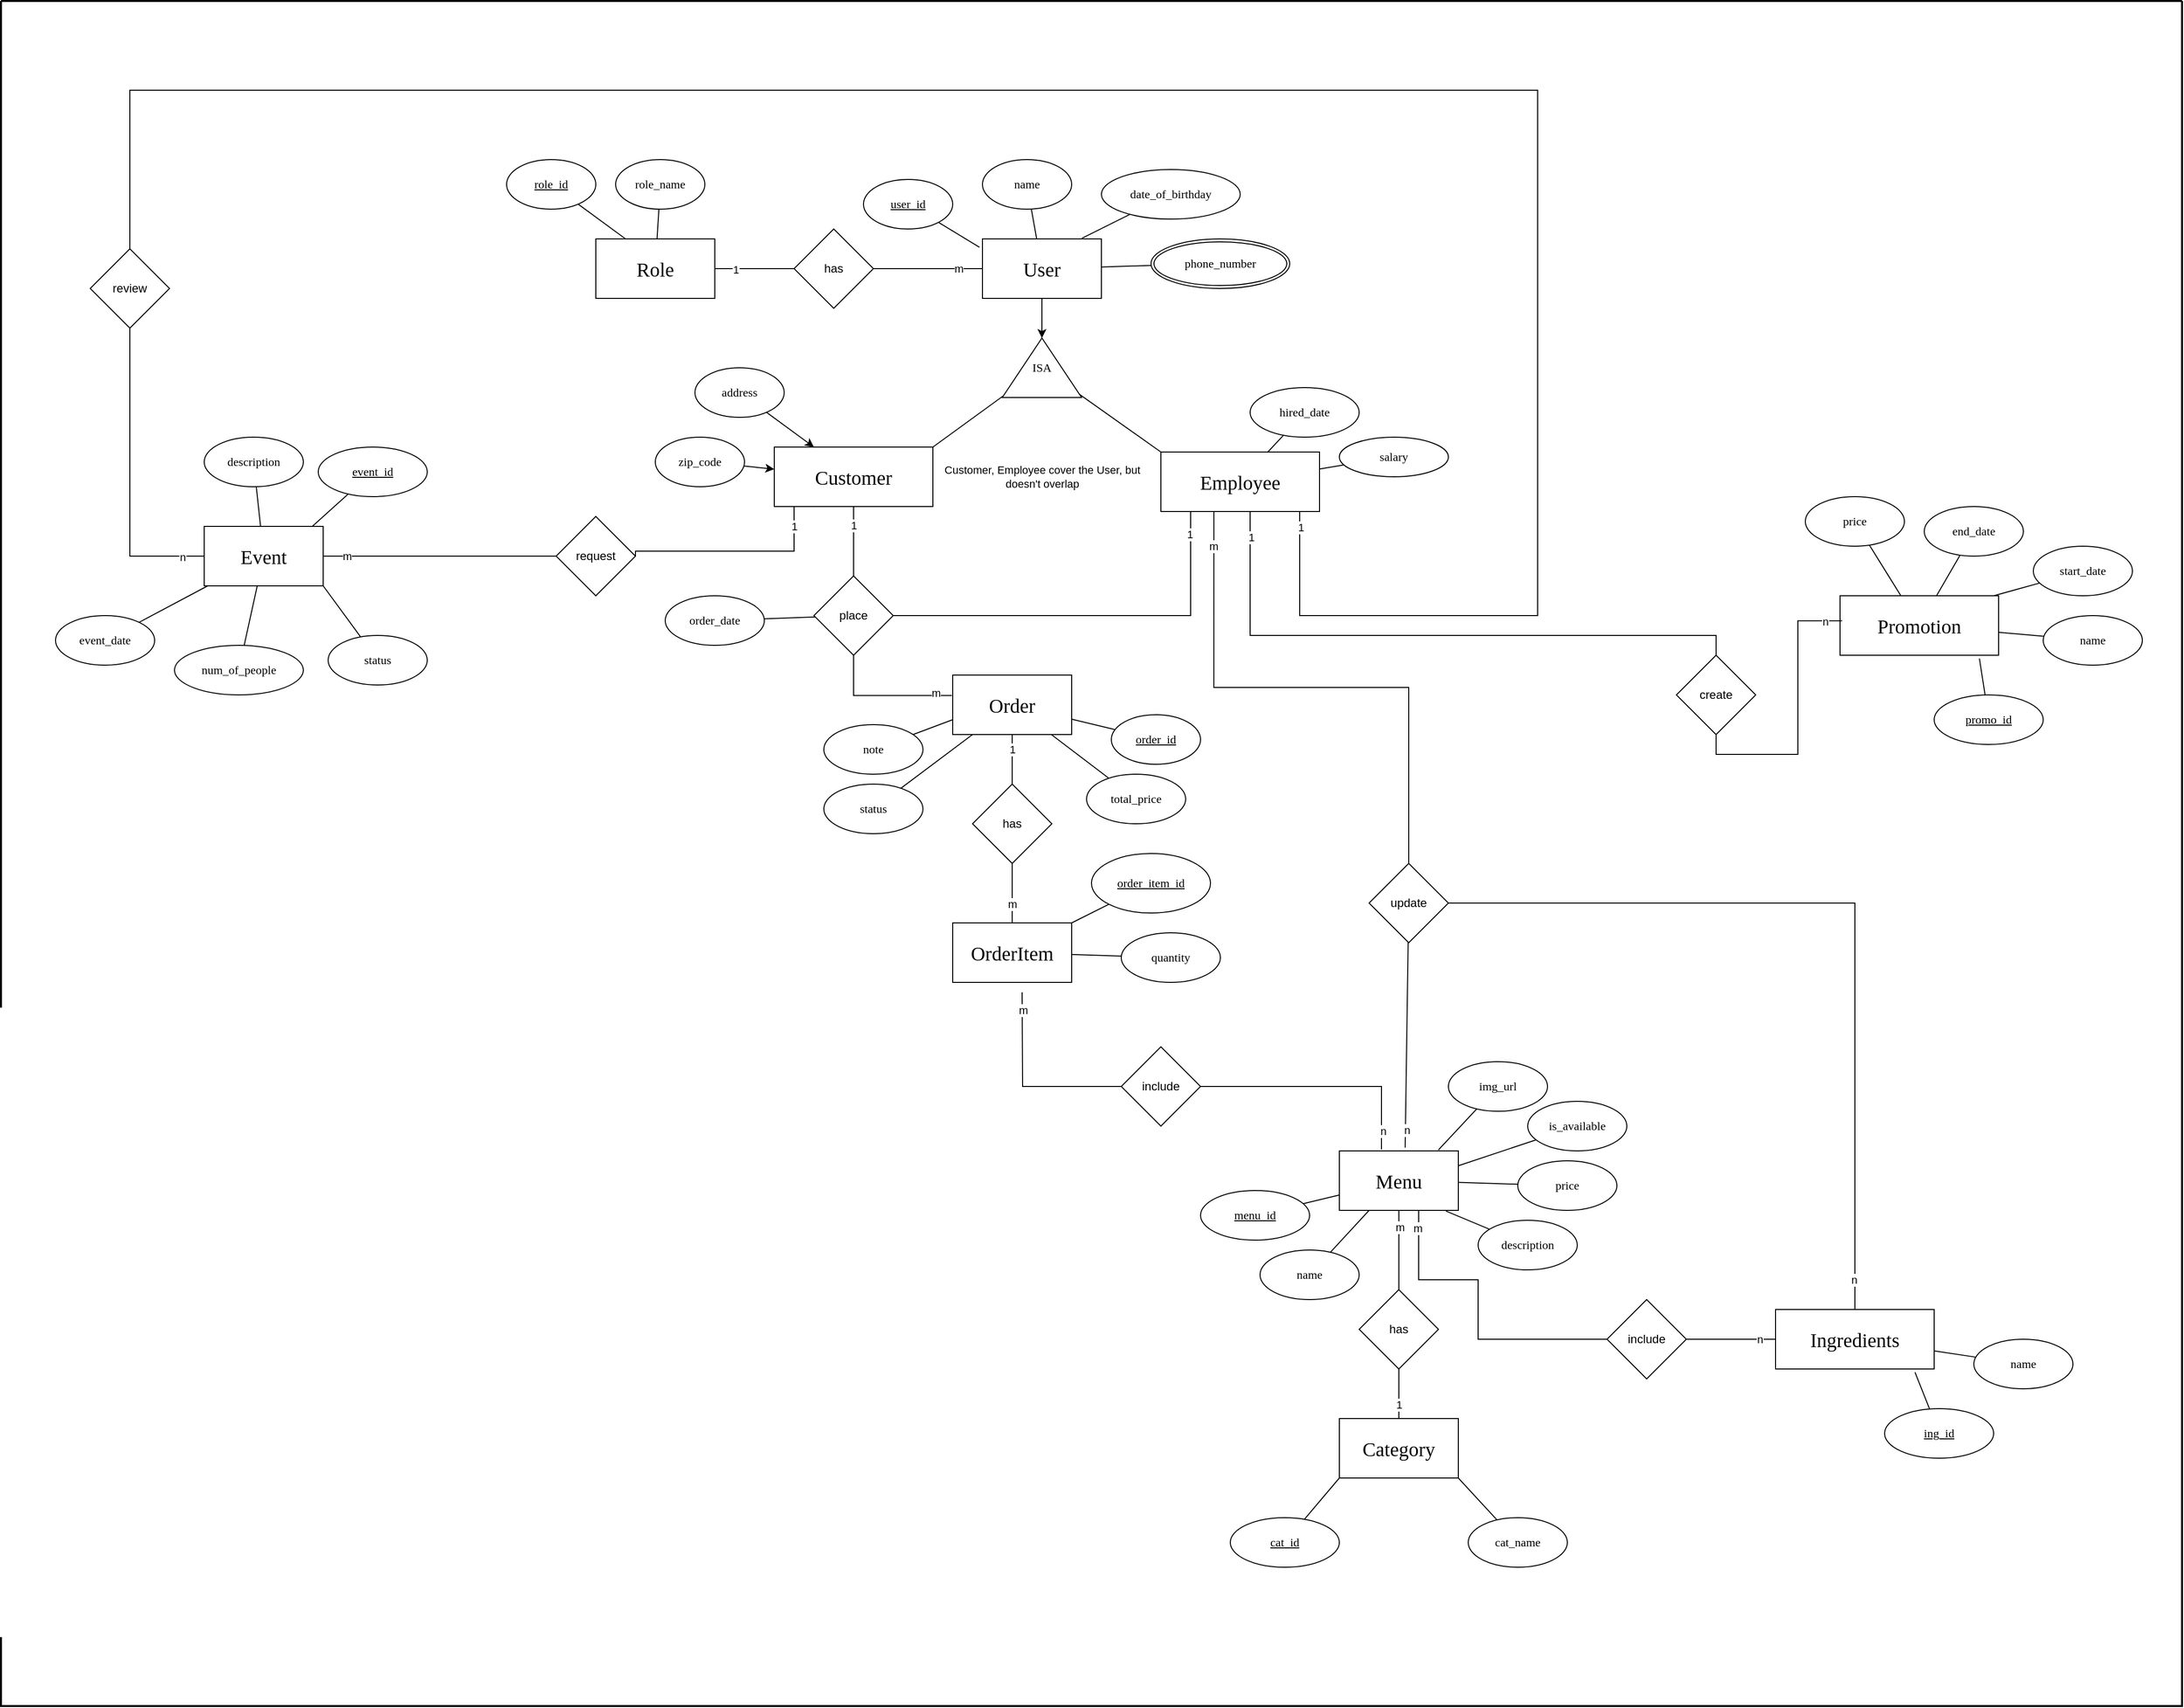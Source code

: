 <mxfile version="26.2.2">
  <diagram name="Page-1" id="rgtj5dAHtcQf6XbIdJWg">
    <mxGraphModel dx="2324" dy="1836" grid="1" gridSize="10" guides="1" tooltips="1" connect="1" arrows="1" fold="1" page="1" pageScale="1" pageWidth="850" pageHeight="1100" math="0" shadow="0">
      <root>
        <mxCell id="0" />
        <mxCell id="1" parent="0" />
        <mxCell id="rsgTIMn-WzFMBPmV8Hxk-23" value="" style="edgeStyle=orthogonalEdgeStyle;rounded=0;orthogonalLoop=1;jettySize=auto;html=1;" parent="1" source="rsgTIMn-WzFMBPmV8Hxk-1" target="rsgTIMn-WzFMBPmV8Hxk-22" edge="1">
          <mxGeometry relative="1" as="geometry" />
        </mxCell>
        <mxCell id="rsgTIMn-WzFMBPmV8Hxk-1" value="User" style="rounded=0;whiteSpace=wrap;html=1;fontSize=20;fontFamily=Lucida Console;" parent="1" vertex="1">
          <mxGeometry x="410" y="90" width="120" height="60" as="geometry" />
        </mxCell>
        <mxCell id="rsgTIMn-WzFMBPmV8Hxk-2" value="Order" style="rounded=0;whiteSpace=wrap;html=1;fontSize=20;fontFamily=Lucida Console;" parent="1" vertex="1">
          <mxGeometry x="380" y="530" width="120" height="60" as="geometry" />
        </mxCell>
        <mxCell id="rsgTIMn-WzFMBPmV8Hxk-138" style="edgeStyle=orthogonalEdgeStyle;shape=connector;rounded=0;orthogonalLoop=1;jettySize=auto;html=1;strokeColor=default;align=center;verticalAlign=middle;fontFamily=Helvetica;fontSize=11;fontColor=default;labelBackgroundColor=default;startFill=0;endArrow=none;entryX=0;entryY=0.5;entryDx=0;entryDy=0;" parent="1" source="rsgTIMn-WzFMBPmV8Hxk-3" target="rsgTIMn-WzFMBPmV8Hxk-118" edge="1">
          <mxGeometry relative="1" as="geometry">
            <mxPoint x="-60" y="410" as="targetPoint" />
          </mxGeometry>
        </mxCell>
        <mxCell id="rsgTIMn-WzFMBPmV8Hxk-178" value="m" style="edgeLabel;html=1;align=center;verticalAlign=middle;resizable=0;points=[];fontFamily=Helvetica;fontSize=11;fontColor=default;labelBackgroundColor=default;" parent="rsgTIMn-WzFMBPmV8Hxk-138" vertex="1" connectable="0">
          <mxGeometry x="-0.794" relative="1" as="geometry">
            <mxPoint as="offset" />
          </mxGeometry>
        </mxCell>
        <mxCell id="rsgTIMn-WzFMBPmV8Hxk-3" value="Event" style="rounded=0;whiteSpace=wrap;html=1;fontSize=20;fontFamily=Lucida Console;" parent="1" vertex="1">
          <mxGeometry x="-375" y="380" width="120" height="60" as="geometry" />
        </mxCell>
        <mxCell id="rsgTIMn-WzFMBPmV8Hxk-89" value="" style="edgeStyle=orthogonalEdgeStyle;shape=connector;rounded=0;orthogonalLoop=1;jettySize=auto;html=1;strokeColor=default;align=center;verticalAlign=middle;fontFamily=Helvetica;fontSize=11;fontColor=default;labelBackgroundColor=default;startFill=0;endArrow=none;" parent="1" source="rsgTIMn-WzFMBPmV8Hxk-4" target="rsgTIMn-WzFMBPmV8Hxk-88" edge="1">
          <mxGeometry relative="1" as="geometry" />
        </mxCell>
        <mxCell id="rsgTIMn-WzFMBPmV8Hxk-169" value="m" style="edgeLabel;html=1;align=center;verticalAlign=middle;resizable=0;points=[];fontFamily=Helvetica;fontSize=11;fontColor=default;labelBackgroundColor=default;" parent="rsgTIMn-WzFMBPmV8Hxk-89" vertex="1" connectable="0">
          <mxGeometry x="-0.579" y="1" relative="1" as="geometry">
            <mxPoint as="offset" />
          </mxGeometry>
        </mxCell>
        <mxCell id="rsgTIMn-WzFMBPmV8Hxk-98" style="edgeStyle=orthogonalEdgeStyle;shape=connector;rounded=0;orthogonalLoop=1;jettySize=auto;html=1;entryX=0;entryY=0.5;entryDx=0;entryDy=0;strokeColor=default;align=center;verticalAlign=middle;fontFamily=Helvetica;fontSize=11;fontColor=default;labelBackgroundColor=default;startFill=0;endArrow=none;" parent="1" source="rsgTIMn-WzFMBPmV8Hxk-4" target="rsgTIMn-WzFMBPmV8Hxk-97" edge="1">
          <mxGeometry relative="1" as="geometry">
            <Array as="points">
              <mxPoint x="850" y="1140" />
              <mxPoint x="910" y="1140" />
              <mxPoint x="910" y="1200" />
            </Array>
          </mxGeometry>
        </mxCell>
        <mxCell id="rsgTIMn-WzFMBPmV8Hxk-170" value="m" style="edgeLabel;html=1;align=center;verticalAlign=middle;resizable=0;points=[];fontFamily=Helvetica;fontSize=11;fontColor=default;labelBackgroundColor=default;" parent="rsgTIMn-WzFMBPmV8Hxk-98" vertex="1" connectable="0">
          <mxGeometry x="-0.886" y="-1" relative="1" as="geometry">
            <mxPoint as="offset" />
          </mxGeometry>
        </mxCell>
        <mxCell id="rsgTIMn-WzFMBPmV8Hxk-4" value="Menu" style="rounded=0;whiteSpace=wrap;html=1;fontSize=20;fontFamily=Lucida Console;" parent="1" vertex="1">
          <mxGeometry x="770" y="1010" width="120" height="60" as="geometry" />
        </mxCell>
        <mxCell id="rsgTIMn-WzFMBPmV8Hxk-5" value="Ingredients" style="rounded=0;whiteSpace=wrap;html=1;fontSize=20;fontFamily=Lucida Console;" parent="1" vertex="1">
          <mxGeometry x="1210" y="1170" width="160" height="60" as="geometry" />
        </mxCell>
        <mxCell id="rsgTIMn-WzFMBPmV8Hxk-6" value="&lt;u&gt;user_id&lt;/u&gt;" style="ellipse;whiteSpace=wrap;html=1;fontFamily=Lucida Console;" parent="1" vertex="1">
          <mxGeometry x="290" y="30" width="90" height="50" as="geometry" />
        </mxCell>
        <mxCell id="rsgTIMn-WzFMBPmV8Hxk-16" value="" style="rounded=0;orthogonalLoop=1;jettySize=auto;html=1;strokeColor=default;align=center;verticalAlign=middle;fontFamily=Helvetica;fontSize=11;fontColor=default;labelBackgroundColor=default;startFill=0;endArrow=none;" parent="1" source="rsgTIMn-WzFMBPmV8Hxk-7" target="rsgTIMn-WzFMBPmV8Hxk-1" edge="1">
          <mxGeometry relative="1" as="geometry" />
        </mxCell>
        <mxCell id="rsgTIMn-WzFMBPmV8Hxk-7" value="name" style="ellipse;whiteSpace=wrap;html=1;fontFamily=Lucida Console;" parent="1" vertex="1">
          <mxGeometry x="410" y="10" width="90" height="50" as="geometry" />
        </mxCell>
        <mxCell id="rsgTIMn-WzFMBPmV8Hxk-17" style="rounded=0;orthogonalLoop=1;jettySize=auto;html=1;entryX=0.837;entryY=-0.012;entryDx=0;entryDy=0;entryPerimeter=0;endArrow=none;startFill=0;" parent="1" source="rsgTIMn-WzFMBPmV8Hxk-8" target="rsgTIMn-WzFMBPmV8Hxk-1" edge="1">
          <mxGeometry relative="1" as="geometry">
            <mxPoint x="510" y="80" as="targetPoint" />
          </mxGeometry>
        </mxCell>
        <mxCell id="rsgTIMn-WzFMBPmV8Hxk-8" value="date_of_birthday" style="ellipse;whiteSpace=wrap;html=1;fontFamily=Lucida Console;" parent="1" vertex="1">
          <mxGeometry x="530" y="20" width="140" height="50" as="geometry" />
        </mxCell>
        <mxCell id="rsgTIMn-WzFMBPmV8Hxk-18" value="" style="rounded=0;orthogonalLoop=1;jettySize=auto;html=1;strokeColor=default;align=center;verticalAlign=middle;fontFamily=Helvetica;fontSize=11;fontColor=default;labelBackgroundColor=default;startFill=0;endArrow=none;" parent="1" source="rsgTIMn-WzFMBPmV8Hxk-10" target="rsgTIMn-WzFMBPmV8Hxk-1" edge="1">
          <mxGeometry relative="1" as="geometry" />
        </mxCell>
        <mxCell id="rsgTIMn-WzFMBPmV8Hxk-10" value="phone_number" style="ellipse;shape=doubleEllipse;margin=3;whiteSpace=wrap;html=1;align=center;fontFamily=Lucida Console;" parent="1" vertex="1">
          <mxGeometry x="580" y="90" width="140" height="50" as="geometry" />
        </mxCell>
        <mxCell id="rsgTIMn-WzFMBPmV8Hxk-15" style="rounded=0;orthogonalLoop=1;jettySize=auto;html=1;entryX=-0.025;entryY=0.14;entryDx=0;entryDy=0;entryPerimeter=0;strokeColor=default;align=center;verticalAlign=middle;fontFamily=Helvetica;fontSize=11;fontColor=default;labelBackgroundColor=default;startFill=0;endArrow=none;" parent="1" source="rsgTIMn-WzFMBPmV8Hxk-6" target="rsgTIMn-WzFMBPmV8Hxk-1" edge="1">
          <mxGeometry relative="1" as="geometry" />
        </mxCell>
        <mxCell id="rsgTIMn-WzFMBPmV8Hxk-133" style="edgeStyle=none;shape=connector;rounded=0;orthogonalLoop=1;jettySize=auto;html=1;entryX=1;entryY=0;entryDx=0;entryDy=0;strokeColor=default;align=center;verticalAlign=middle;fontFamily=Helvetica;fontSize=11;fontColor=default;labelBackgroundColor=default;startFill=0;endArrow=none;" parent="1" source="rsgTIMn-WzFMBPmV8Hxk-22" target="rsgTIMn-WzFMBPmV8Hxk-24" edge="1">
          <mxGeometry relative="1" as="geometry" />
        </mxCell>
        <mxCell id="rsgTIMn-WzFMBPmV8Hxk-134" style="edgeStyle=none;shape=connector;rounded=0;orthogonalLoop=1;jettySize=auto;html=1;entryX=0;entryY=0;entryDx=0;entryDy=0;strokeColor=default;align=center;verticalAlign=middle;fontFamily=Helvetica;fontSize=11;fontColor=default;labelBackgroundColor=default;startFill=0;endArrow=none;" parent="1" source="rsgTIMn-WzFMBPmV8Hxk-22" target="rsgTIMn-WzFMBPmV8Hxk-26" edge="1">
          <mxGeometry relative="1" as="geometry" />
        </mxCell>
        <mxCell id="rsgTIMn-WzFMBPmV8Hxk-22" value="ISA" style="triangle;whiteSpace=wrap;html=1;direction=north;fontFamily=Lucida Console;labelPosition=center;verticalLabelPosition=middle;align=center;verticalAlign=middle;" parent="1" vertex="1">
          <mxGeometry x="430" y="190" width="80" height="60" as="geometry" />
        </mxCell>
        <mxCell id="rsgTIMn-WzFMBPmV8Hxk-50" value="" style="edgeStyle=orthogonalEdgeStyle;rounded=0;orthogonalLoop=1;jettySize=auto;html=1;strokeColor=default;align=center;verticalAlign=middle;fontFamily=Helvetica;fontSize=11;fontColor=default;labelBackgroundColor=default;startFill=0;endArrow=none;" parent="1" source="rsgTIMn-WzFMBPmV8Hxk-24" target="rsgTIMn-WzFMBPmV8Hxk-49" edge="1">
          <mxGeometry relative="1" as="geometry" />
        </mxCell>
        <mxCell id="rsgTIMn-WzFMBPmV8Hxk-174" value="1" style="edgeLabel;html=1;align=center;verticalAlign=middle;resizable=0;points=[];fontFamily=Helvetica;fontSize=11;fontColor=default;labelBackgroundColor=default;" parent="rsgTIMn-WzFMBPmV8Hxk-50" vertex="1" connectable="0">
          <mxGeometry x="-0.46" relative="1" as="geometry">
            <mxPoint as="offset" />
          </mxGeometry>
        </mxCell>
        <mxCell id="rsgTIMn-WzFMBPmV8Hxk-139" style="edgeStyle=orthogonalEdgeStyle;shape=connector;rounded=0;orthogonalLoop=1;jettySize=auto;html=1;entryX=1;entryY=0.5;entryDx=0;entryDy=0;strokeColor=default;align=center;verticalAlign=middle;fontFamily=Helvetica;fontSize=11;fontColor=default;labelBackgroundColor=default;startFill=0;endArrow=none;" parent="1" source="rsgTIMn-WzFMBPmV8Hxk-24" target="rsgTIMn-WzFMBPmV8Hxk-118" edge="1">
          <mxGeometry relative="1" as="geometry">
            <Array as="points">
              <mxPoint x="220" y="405" />
            </Array>
          </mxGeometry>
        </mxCell>
        <mxCell id="rsgTIMn-WzFMBPmV8Hxk-177" value="1" style="edgeLabel;html=1;align=center;verticalAlign=middle;resizable=0;points=[];fontFamily=Helvetica;fontSize=11;fontColor=default;labelBackgroundColor=default;" parent="rsgTIMn-WzFMBPmV8Hxk-139" vertex="1" connectable="0">
          <mxGeometry x="-0.815" relative="1" as="geometry">
            <mxPoint as="offset" />
          </mxGeometry>
        </mxCell>
        <mxCell id="rsgTIMn-WzFMBPmV8Hxk-24" value="Customer" style="rounded=0;whiteSpace=wrap;html=1;fontSize=20;fontFamily=Lucida Console;" parent="1" vertex="1">
          <mxGeometry x="200" y="300" width="160" height="60" as="geometry" />
        </mxCell>
        <mxCell id="rsgTIMn-WzFMBPmV8Hxk-121" style="edgeStyle=orthogonalEdgeStyle;shape=connector;rounded=0;orthogonalLoop=1;jettySize=auto;html=1;entryX=1;entryY=0.5;entryDx=0;entryDy=0;strokeColor=default;align=center;verticalAlign=middle;fontFamily=Helvetica;fontSize=11;fontColor=default;labelBackgroundColor=default;startFill=0;endArrow=none;" parent="1" source="rsgTIMn-WzFMBPmV8Hxk-26" target="rsgTIMn-WzFMBPmV8Hxk-49" edge="1">
          <mxGeometry relative="1" as="geometry">
            <Array as="points">
              <mxPoint x="620" y="470" />
            </Array>
          </mxGeometry>
        </mxCell>
        <mxCell id="rsgTIMn-WzFMBPmV8Hxk-176" value="1" style="edgeLabel;html=1;align=center;verticalAlign=middle;resizable=0;points=[];fontFamily=Helvetica;fontSize=11;fontColor=default;labelBackgroundColor=default;" parent="rsgTIMn-WzFMBPmV8Hxk-121" vertex="1" connectable="0">
          <mxGeometry x="-0.887" y="-1" relative="1" as="geometry">
            <mxPoint as="offset" />
          </mxGeometry>
        </mxCell>
        <mxCell id="rsgTIMn-WzFMBPmV8Hxk-157" style="edgeStyle=orthogonalEdgeStyle;shape=connector;rounded=0;orthogonalLoop=1;jettySize=auto;html=1;entryX=0.5;entryY=0;entryDx=0;entryDy=0;strokeColor=default;align=center;verticalAlign=middle;fontFamily=Helvetica;fontSize=11;fontColor=default;labelBackgroundColor=default;startFill=0;endArrow=none;exitX=0.334;exitY=0.997;exitDx=0;exitDy=0;exitPerimeter=0;" parent="1" source="rsgTIMn-WzFMBPmV8Hxk-26" target="rsgTIMn-WzFMBPmV8Hxk-148" edge="1">
          <mxGeometry relative="1" as="geometry" />
        </mxCell>
        <mxCell id="rsgTIMn-WzFMBPmV8Hxk-161" value="m" style="edgeLabel;html=1;align=center;verticalAlign=middle;resizable=0;points=[];fontFamily=Helvetica;fontSize=11;fontColor=default;labelBackgroundColor=default;" parent="rsgTIMn-WzFMBPmV8Hxk-157" vertex="1" connectable="0">
          <mxGeometry x="-0.873" y="-1" relative="1" as="geometry">
            <mxPoint as="offset" />
          </mxGeometry>
        </mxCell>
        <mxCell id="rsgTIMn-WzFMBPmV8Hxk-26" value="Employee" style="rounded=0;whiteSpace=wrap;html=1;fontSize=20;fontFamily=Lucida Console;" parent="1" vertex="1">
          <mxGeometry x="590" y="305" width="160" height="60" as="geometry" />
        </mxCell>
        <mxCell id="rsgTIMn-WzFMBPmV8Hxk-30" style="rounded=0;orthogonalLoop=1;jettySize=auto;html=1;entryX=0.25;entryY=0;entryDx=0;entryDy=0;strokeColor=default;align=center;verticalAlign=middle;fontFamily=Helvetica;fontSize=11;fontColor=default;labelBackgroundColor=default;endArrow=classic;" parent="1" source="rsgTIMn-WzFMBPmV8Hxk-28" target="rsgTIMn-WzFMBPmV8Hxk-24" edge="1">
          <mxGeometry relative="1" as="geometry" />
        </mxCell>
        <mxCell id="rsgTIMn-WzFMBPmV8Hxk-28" value="address" style="ellipse;whiteSpace=wrap;html=1;fontFamily=Lucida Console;" parent="1" vertex="1">
          <mxGeometry x="120" y="220" width="90" height="50" as="geometry" />
        </mxCell>
        <mxCell id="rsgTIMn-WzFMBPmV8Hxk-31" value="" style="rounded=0;orthogonalLoop=1;jettySize=auto;html=1;" parent="1" source="rsgTIMn-WzFMBPmV8Hxk-29" target="rsgTIMn-WzFMBPmV8Hxk-24" edge="1">
          <mxGeometry relative="1" as="geometry" />
        </mxCell>
        <mxCell id="rsgTIMn-WzFMBPmV8Hxk-29" value="zip_code" style="ellipse;whiteSpace=wrap;html=1;fontFamily=Lucida Console;" parent="1" vertex="1">
          <mxGeometry x="80" y="290" width="90" height="50" as="geometry" />
        </mxCell>
        <mxCell id="rsgTIMn-WzFMBPmV8Hxk-32" value="Role" style="rounded=0;whiteSpace=wrap;html=1;fontSize=20;fontFamily=Lucida Console;" parent="1" vertex="1">
          <mxGeometry x="20" y="90" width="120" height="60" as="geometry" />
        </mxCell>
        <mxCell id="rsgTIMn-WzFMBPmV8Hxk-34" style="rounded=0;orthogonalLoop=1;jettySize=auto;html=1;entryX=0.25;entryY=0;entryDx=0;entryDy=0;strokeColor=default;align=center;verticalAlign=middle;fontFamily=Helvetica;fontSize=11;fontColor=default;labelBackgroundColor=default;startFill=0;endArrow=none;" parent="1" source="rsgTIMn-WzFMBPmV8Hxk-33" target="rsgTIMn-WzFMBPmV8Hxk-32" edge="1">
          <mxGeometry relative="1" as="geometry" />
        </mxCell>
        <mxCell id="rsgTIMn-WzFMBPmV8Hxk-33" value="&lt;u&gt;role_id&lt;/u&gt;" style="ellipse;whiteSpace=wrap;html=1;fontFamily=Lucida Console;" parent="1" vertex="1">
          <mxGeometry x="-70" y="10" width="90" height="50" as="geometry" />
        </mxCell>
        <mxCell id="rsgTIMn-WzFMBPmV8Hxk-36" value="" style="rounded=0;orthogonalLoop=1;jettySize=auto;html=1;strokeColor=default;align=center;verticalAlign=middle;fontFamily=Helvetica;fontSize=11;fontColor=default;labelBackgroundColor=default;startFill=0;endArrow=none;" parent="1" source="rsgTIMn-WzFMBPmV8Hxk-35" target="rsgTIMn-WzFMBPmV8Hxk-32" edge="1">
          <mxGeometry relative="1" as="geometry" />
        </mxCell>
        <mxCell id="rsgTIMn-WzFMBPmV8Hxk-35" value="role_name" style="ellipse;whiteSpace=wrap;html=1;fontFamily=Lucida Console;" parent="1" vertex="1">
          <mxGeometry x="40" y="10" width="90" height="50" as="geometry" />
        </mxCell>
        <mxCell id="rsgTIMn-WzFMBPmV8Hxk-38" value="" style="rounded=0;orthogonalLoop=1;jettySize=auto;html=1;strokeColor=default;align=center;verticalAlign=middle;fontFamily=Helvetica;fontSize=11;fontColor=default;labelBackgroundColor=default;startFill=0;endArrow=none;" parent="1" source="rsgTIMn-WzFMBPmV8Hxk-37" target="rsgTIMn-WzFMBPmV8Hxk-26" edge="1">
          <mxGeometry relative="1" as="geometry" />
        </mxCell>
        <mxCell id="rsgTIMn-WzFMBPmV8Hxk-37" value="hired_date" style="ellipse;whiteSpace=wrap;html=1;fontFamily=Lucida Console;" parent="1" vertex="1">
          <mxGeometry x="680" y="240" width="110" height="50" as="geometry" />
        </mxCell>
        <mxCell id="rsgTIMn-WzFMBPmV8Hxk-41" value="" style="rounded=0;orthogonalLoop=1;jettySize=auto;html=1;strokeColor=default;align=center;verticalAlign=middle;fontFamily=Helvetica;fontSize=11;fontColor=default;labelBackgroundColor=default;startFill=0;endArrow=none;" parent="1" source="rsgTIMn-WzFMBPmV8Hxk-39" target="rsgTIMn-WzFMBPmV8Hxk-26" edge="1">
          <mxGeometry relative="1" as="geometry" />
        </mxCell>
        <mxCell id="rsgTIMn-WzFMBPmV8Hxk-39" value="salary" style="ellipse;whiteSpace=wrap;html=1;fontFamily=Lucida Console;" parent="1" vertex="1">
          <mxGeometry x="770" y="290" width="110" height="40" as="geometry" />
        </mxCell>
        <mxCell id="rsgTIMn-WzFMBPmV8Hxk-46" value="" style="rounded=0;orthogonalLoop=1;jettySize=auto;html=1;strokeColor=default;align=center;verticalAlign=middle;fontFamily=Helvetica;fontSize=11;fontColor=default;labelBackgroundColor=default;startFill=0;endArrow=none;" parent="1" source="rsgTIMn-WzFMBPmV8Hxk-42" target="rsgTIMn-WzFMBPmV8Hxk-2" edge="1">
          <mxGeometry relative="1" as="geometry" />
        </mxCell>
        <mxCell id="rsgTIMn-WzFMBPmV8Hxk-42" value="&lt;u&gt;order_id&lt;/u&gt;" style="ellipse;whiteSpace=wrap;html=1;fontFamily=Lucida Console;" parent="1" vertex="1">
          <mxGeometry x="540" y="570" width="90" height="50" as="geometry" />
        </mxCell>
        <mxCell id="rsgTIMn-WzFMBPmV8Hxk-45" value="" style="rounded=0;orthogonalLoop=1;jettySize=auto;html=1;strokeColor=default;align=center;verticalAlign=middle;fontFamily=Helvetica;fontSize=11;fontColor=default;labelBackgroundColor=default;startFill=0;endArrow=none;" parent="1" source="rsgTIMn-WzFMBPmV8Hxk-43" target="rsgTIMn-WzFMBPmV8Hxk-2" edge="1">
          <mxGeometry relative="1" as="geometry" />
        </mxCell>
        <mxCell id="rsgTIMn-WzFMBPmV8Hxk-43" value="total_price" style="ellipse;whiteSpace=wrap;html=1;fontFamily=Lucida Console;" parent="1" vertex="1">
          <mxGeometry x="515" y="630" width="100" height="50" as="geometry" />
        </mxCell>
        <mxCell id="rsgTIMn-WzFMBPmV8Hxk-48" style="rounded=0;orthogonalLoop=1;jettySize=auto;html=1;entryX=0;entryY=0.75;entryDx=0;entryDy=0;strokeColor=default;align=center;verticalAlign=middle;fontFamily=Helvetica;fontSize=11;fontColor=default;labelBackgroundColor=default;startFill=0;endArrow=none;" parent="1" source="rsgTIMn-WzFMBPmV8Hxk-44" target="rsgTIMn-WzFMBPmV8Hxk-2" edge="1">
          <mxGeometry relative="1" as="geometry" />
        </mxCell>
        <mxCell id="rsgTIMn-WzFMBPmV8Hxk-44" value="note" style="ellipse;whiteSpace=wrap;html=1;fontFamily=Lucida Console;" parent="1" vertex="1">
          <mxGeometry x="250" y="580" width="100" height="50" as="geometry" />
        </mxCell>
        <mxCell id="rsgTIMn-WzFMBPmV8Hxk-51" style="edgeStyle=orthogonalEdgeStyle;rounded=0;orthogonalLoop=1;jettySize=auto;html=1;entryX=-0.007;entryY=0.344;entryDx=0;entryDy=0;entryPerimeter=0;exitX=0.5;exitY=1;exitDx=0;exitDy=0;strokeColor=default;align=center;verticalAlign=middle;fontFamily=Helvetica;fontSize=11;fontColor=default;labelBackgroundColor=default;startFill=0;endArrow=none;" parent="1" source="rsgTIMn-WzFMBPmV8Hxk-49" target="rsgTIMn-WzFMBPmV8Hxk-2" edge="1">
          <mxGeometry relative="1" as="geometry">
            <mxPoint x="370" y="550" as="targetPoint" />
          </mxGeometry>
        </mxCell>
        <mxCell id="rsgTIMn-WzFMBPmV8Hxk-175" value="m" style="edgeLabel;html=1;align=center;verticalAlign=middle;resizable=0;points=[];fontFamily=Helvetica;fontSize=11;fontColor=default;labelBackgroundColor=default;" parent="rsgTIMn-WzFMBPmV8Hxk-51" vertex="1" connectable="0">
          <mxGeometry x="0.761" y="3" relative="1" as="geometry">
            <mxPoint as="offset" />
          </mxGeometry>
        </mxCell>
        <mxCell id="rsgTIMn-WzFMBPmV8Hxk-49" value="place" style="rhombus;whiteSpace=wrap;html=1;" parent="1" vertex="1">
          <mxGeometry x="240" y="430" width="80" height="80" as="geometry" />
        </mxCell>
        <mxCell id="rsgTIMn-WzFMBPmV8Hxk-55" value="" style="edgeStyle=none;shape=connector;rounded=0;orthogonalLoop=1;jettySize=auto;html=1;strokeColor=default;align=center;verticalAlign=middle;fontFamily=Helvetica;fontSize=11;fontColor=default;labelBackgroundColor=default;startFill=0;endArrow=none;" parent="1" source="rsgTIMn-WzFMBPmV8Hxk-54" target="rsgTIMn-WzFMBPmV8Hxk-2" edge="1">
          <mxGeometry relative="1" as="geometry" />
        </mxCell>
        <mxCell id="rsgTIMn-WzFMBPmV8Hxk-54" value="status" style="ellipse;whiteSpace=wrap;html=1;fontFamily=Lucida Console;" parent="1" vertex="1">
          <mxGeometry x="250" y="640" width="100" height="50" as="geometry" />
        </mxCell>
        <mxCell id="rsgTIMn-WzFMBPmV8Hxk-57" value="" style="edgeStyle=none;shape=connector;rounded=0;orthogonalLoop=1;jettySize=auto;html=1;strokeColor=default;align=center;verticalAlign=middle;fontFamily=Helvetica;fontSize=11;fontColor=default;labelBackgroundColor=default;startFill=0;endArrow=none;" parent="1" source="rsgTIMn-WzFMBPmV8Hxk-56" target="rsgTIMn-WzFMBPmV8Hxk-49" edge="1">
          <mxGeometry relative="1" as="geometry" />
        </mxCell>
        <mxCell id="rsgTIMn-WzFMBPmV8Hxk-56" value="order_date" style="ellipse;whiteSpace=wrap;html=1;fontFamily=Lucida Console;" parent="1" vertex="1">
          <mxGeometry x="90" y="450" width="100" height="50" as="geometry" />
        </mxCell>
        <mxCell id="rsgTIMn-WzFMBPmV8Hxk-62" value="" style="edgeStyle=none;shape=connector;rounded=0;orthogonalLoop=1;jettySize=auto;html=1;strokeColor=default;align=center;verticalAlign=middle;fontFamily=Helvetica;fontSize=11;fontColor=default;labelBackgroundColor=default;startFill=0;endArrow=none;" parent="1" source="rsgTIMn-WzFMBPmV8Hxk-58" target="rsgTIMn-WzFMBPmV8Hxk-61" edge="1">
          <mxGeometry relative="1" as="geometry" />
        </mxCell>
        <mxCell id="rsgTIMn-WzFMBPmV8Hxk-58" value="OrderItem" style="rounded=0;whiteSpace=wrap;html=1;fontSize=20;fontFamily=Lucida Console;" parent="1" vertex="1">
          <mxGeometry x="380" y="780" width="120" height="60" as="geometry" />
        </mxCell>
        <mxCell id="rsgTIMn-WzFMBPmV8Hxk-60" value="" style="edgeStyle=none;shape=connector;rounded=0;orthogonalLoop=1;jettySize=auto;html=1;strokeColor=default;align=center;verticalAlign=middle;fontFamily=Helvetica;fontSize=11;fontColor=default;labelBackgroundColor=default;startFill=0;endArrow=none;" parent="1" source="rsgTIMn-WzFMBPmV8Hxk-59" target="rsgTIMn-WzFMBPmV8Hxk-58" edge="1">
          <mxGeometry relative="1" as="geometry" />
        </mxCell>
        <mxCell id="rsgTIMn-WzFMBPmV8Hxk-59" value="&lt;u&gt;order_item_id&lt;/u&gt;" style="ellipse;whiteSpace=wrap;html=1;fontFamily=Lucida Console;" parent="1" vertex="1">
          <mxGeometry x="520" y="710" width="120" height="60" as="geometry" />
        </mxCell>
        <mxCell id="rsgTIMn-WzFMBPmV8Hxk-61" value="quantity" style="ellipse;whiteSpace=wrap;html=1;fontFamily=Lucida Console;" parent="1" vertex="1">
          <mxGeometry x="550" y="790" width="100" height="50" as="geometry" />
        </mxCell>
        <mxCell id="rsgTIMn-WzFMBPmV8Hxk-66" style="edgeStyle=none;shape=connector;rounded=0;orthogonalLoop=1;jettySize=auto;html=1;entryX=0.5;entryY=1;entryDx=0;entryDy=0;strokeColor=default;align=center;verticalAlign=middle;fontFamily=Helvetica;fontSize=11;fontColor=default;labelBackgroundColor=default;startFill=0;endArrow=none;" parent="1" source="rsgTIMn-WzFMBPmV8Hxk-63" target="rsgTIMn-WzFMBPmV8Hxk-2" edge="1">
          <mxGeometry relative="1" as="geometry" />
        </mxCell>
        <mxCell id="rsgTIMn-WzFMBPmV8Hxk-172" value="1" style="edgeLabel;html=1;align=center;verticalAlign=middle;resizable=0;points=[];fontFamily=Helvetica;fontSize=11;fontColor=default;labelBackgroundColor=default;" parent="rsgTIMn-WzFMBPmV8Hxk-66" vertex="1" connectable="0">
          <mxGeometry x="0.404" relative="1" as="geometry">
            <mxPoint as="offset" />
          </mxGeometry>
        </mxCell>
        <mxCell id="rsgTIMn-WzFMBPmV8Hxk-67" value="" style="edgeStyle=none;shape=connector;rounded=0;orthogonalLoop=1;jettySize=auto;html=1;strokeColor=default;align=center;verticalAlign=middle;fontFamily=Helvetica;fontSize=11;fontColor=default;labelBackgroundColor=default;startFill=0;endArrow=none;" parent="1" source="rsgTIMn-WzFMBPmV8Hxk-63" target="rsgTIMn-WzFMBPmV8Hxk-58" edge="1">
          <mxGeometry relative="1" as="geometry" />
        </mxCell>
        <mxCell id="rsgTIMn-WzFMBPmV8Hxk-173" value="m" style="edgeLabel;html=1;align=center;verticalAlign=middle;resizable=0;points=[];fontFamily=Helvetica;fontSize=11;fontColor=default;labelBackgroundColor=default;" parent="rsgTIMn-WzFMBPmV8Hxk-67" vertex="1" connectable="0">
          <mxGeometry x="0.356" relative="1" as="geometry">
            <mxPoint as="offset" />
          </mxGeometry>
        </mxCell>
        <mxCell id="rsgTIMn-WzFMBPmV8Hxk-63" value="has" style="rhombus;whiteSpace=wrap;html=1;" parent="1" vertex="1">
          <mxGeometry x="400" y="640" width="80" height="80" as="geometry" />
        </mxCell>
        <mxCell id="rsgTIMn-WzFMBPmV8Hxk-70" value="" style="edgeStyle=none;shape=connector;rounded=0;orthogonalLoop=1;jettySize=auto;html=1;strokeColor=default;align=center;verticalAlign=middle;fontFamily=Helvetica;fontSize=11;fontColor=default;labelBackgroundColor=default;startFill=0;endArrow=none;" parent="1" source="rsgTIMn-WzFMBPmV8Hxk-69" target="rsgTIMn-WzFMBPmV8Hxk-4" edge="1">
          <mxGeometry relative="1" as="geometry" />
        </mxCell>
        <mxCell id="rsgTIMn-WzFMBPmV8Hxk-69" value="&lt;u&gt;menu_id&lt;/u&gt;" style="ellipse;whiteSpace=wrap;html=1;fontFamily=Lucida Console;" parent="1" vertex="1">
          <mxGeometry x="630" y="1050" width="110" height="50" as="geometry" />
        </mxCell>
        <mxCell id="rsgTIMn-WzFMBPmV8Hxk-82" style="edgeStyle=none;shape=connector;rounded=0;orthogonalLoop=1;jettySize=auto;html=1;entryX=0.25;entryY=1;entryDx=0;entryDy=0;strokeColor=default;align=center;verticalAlign=middle;fontFamily=Helvetica;fontSize=11;fontColor=default;labelBackgroundColor=default;startFill=0;endArrow=none;" parent="1" source="rsgTIMn-WzFMBPmV8Hxk-71" target="rsgTIMn-WzFMBPmV8Hxk-4" edge="1">
          <mxGeometry relative="1" as="geometry" />
        </mxCell>
        <mxCell id="rsgTIMn-WzFMBPmV8Hxk-71" value="name" style="ellipse;whiteSpace=wrap;html=1;fontFamily=Lucida Console;" parent="1" vertex="1">
          <mxGeometry x="690" y="1110" width="100" height="50" as="geometry" />
        </mxCell>
        <mxCell id="rsgTIMn-WzFMBPmV8Hxk-72" value="description" style="ellipse;whiteSpace=wrap;html=1;fontFamily=Lucida Console;" parent="1" vertex="1">
          <mxGeometry x="910" y="1080" width="100" height="50" as="geometry" />
        </mxCell>
        <mxCell id="rsgTIMn-WzFMBPmV8Hxk-80" value="" style="edgeStyle=none;shape=connector;rounded=0;orthogonalLoop=1;jettySize=auto;html=1;strokeColor=default;align=center;verticalAlign=middle;fontFamily=Helvetica;fontSize=11;fontColor=default;labelBackgroundColor=default;startFill=0;endArrow=none;" parent="1" source="rsgTIMn-WzFMBPmV8Hxk-73" target="rsgTIMn-WzFMBPmV8Hxk-4" edge="1">
          <mxGeometry relative="1" as="geometry" />
        </mxCell>
        <mxCell id="rsgTIMn-WzFMBPmV8Hxk-73" value="price" style="ellipse;whiteSpace=wrap;html=1;fontFamily=Lucida Console;" parent="1" vertex="1">
          <mxGeometry x="950" y="1020" width="100" height="50" as="geometry" />
        </mxCell>
        <mxCell id="rsgTIMn-WzFMBPmV8Hxk-79" style="edgeStyle=none;shape=connector;rounded=0;orthogonalLoop=1;jettySize=auto;html=1;strokeColor=default;align=center;verticalAlign=middle;fontFamily=Helvetica;fontSize=11;fontColor=default;labelBackgroundColor=default;startFill=0;endArrow=none;entryX=1;entryY=0.25;entryDx=0;entryDy=0;" parent="1" source="rsgTIMn-WzFMBPmV8Hxk-74" target="rsgTIMn-WzFMBPmV8Hxk-4" edge="1">
          <mxGeometry relative="1" as="geometry">
            <mxPoint x="900" y="1020" as="targetPoint" />
          </mxGeometry>
        </mxCell>
        <mxCell id="rsgTIMn-WzFMBPmV8Hxk-74" value="is_available" style="ellipse;whiteSpace=wrap;html=1;fontFamily=Lucida Console;" parent="1" vertex="1">
          <mxGeometry x="960" y="960" width="100" height="50" as="geometry" />
        </mxCell>
        <mxCell id="rsgTIMn-WzFMBPmV8Hxk-75" value="img_url" style="ellipse;whiteSpace=wrap;html=1;fontFamily=Lucida Console;" parent="1" vertex="1">
          <mxGeometry x="880" y="920" width="100" height="50" as="geometry" />
        </mxCell>
        <mxCell id="rsgTIMn-WzFMBPmV8Hxk-78" style="edgeStyle=none;shape=connector;rounded=0;orthogonalLoop=1;jettySize=auto;html=1;entryX=0.833;entryY=-0.017;entryDx=0;entryDy=0;entryPerimeter=0;strokeColor=default;align=center;verticalAlign=middle;fontFamily=Helvetica;fontSize=11;fontColor=default;labelBackgroundColor=default;startFill=0;endArrow=none;" parent="1" source="rsgTIMn-WzFMBPmV8Hxk-75" target="rsgTIMn-WzFMBPmV8Hxk-4" edge="1">
          <mxGeometry relative="1" as="geometry" />
        </mxCell>
        <mxCell id="rsgTIMn-WzFMBPmV8Hxk-81" style="edgeStyle=none;shape=connector;rounded=0;orthogonalLoop=1;jettySize=auto;html=1;entryX=0.896;entryY=1.011;entryDx=0;entryDy=0;entryPerimeter=0;strokeColor=default;align=center;verticalAlign=middle;fontFamily=Helvetica;fontSize=11;fontColor=default;labelBackgroundColor=default;startFill=0;endArrow=none;" parent="1" source="rsgTIMn-WzFMBPmV8Hxk-72" target="rsgTIMn-WzFMBPmV8Hxk-4" edge="1">
          <mxGeometry relative="1" as="geometry" />
        </mxCell>
        <mxCell id="rsgTIMn-WzFMBPmV8Hxk-83" value="Category" style="rounded=0;whiteSpace=wrap;html=1;fontSize=20;fontFamily=Lucida Console;" parent="1" vertex="1">
          <mxGeometry x="770" y="1280" width="120" height="60" as="geometry" />
        </mxCell>
        <mxCell id="rsgTIMn-WzFMBPmV8Hxk-84" value="&lt;u&gt;cat_id&lt;/u&gt;" style="ellipse;whiteSpace=wrap;html=1;fontFamily=Lucida Console;" parent="1" vertex="1">
          <mxGeometry x="660" y="1380" width="110" height="50" as="geometry" />
        </mxCell>
        <mxCell id="rsgTIMn-WzFMBPmV8Hxk-85" style="edgeStyle=none;shape=connector;rounded=0;orthogonalLoop=1;jettySize=auto;html=1;entryX=0;entryY=1;entryDx=0;entryDy=0;strokeColor=default;align=center;verticalAlign=middle;fontFamily=Helvetica;fontSize=11;fontColor=default;labelBackgroundColor=default;startFill=0;endArrow=none;" parent="1" source="rsgTIMn-WzFMBPmV8Hxk-84" target="rsgTIMn-WzFMBPmV8Hxk-83" edge="1">
          <mxGeometry relative="1" as="geometry" />
        </mxCell>
        <mxCell id="rsgTIMn-WzFMBPmV8Hxk-87" style="edgeStyle=none;shape=connector;rounded=0;orthogonalLoop=1;jettySize=auto;html=1;entryX=1;entryY=1;entryDx=0;entryDy=0;strokeColor=default;align=center;verticalAlign=middle;fontFamily=Helvetica;fontSize=11;fontColor=default;labelBackgroundColor=default;startFill=0;endArrow=none;" parent="1" source="rsgTIMn-WzFMBPmV8Hxk-86" target="rsgTIMn-WzFMBPmV8Hxk-83" edge="1">
          <mxGeometry relative="1" as="geometry" />
        </mxCell>
        <mxCell id="rsgTIMn-WzFMBPmV8Hxk-86" value="cat_name" style="ellipse;whiteSpace=wrap;html=1;fontFamily=Lucida Console;" parent="1" vertex="1">
          <mxGeometry x="900" y="1380" width="100" height="50" as="geometry" />
        </mxCell>
        <mxCell id="rsgTIMn-WzFMBPmV8Hxk-90" value="" style="edgeStyle=orthogonalEdgeStyle;shape=connector;rounded=0;orthogonalLoop=1;jettySize=auto;html=1;strokeColor=default;align=center;verticalAlign=middle;fontFamily=Helvetica;fontSize=11;fontColor=default;labelBackgroundColor=default;startFill=0;endArrow=none;" parent="1" source="rsgTIMn-WzFMBPmV8Hxk-88" target="rsgTIMn-WzFMBPmV8Hxk-83" edge="1">
          <mxGeometry relative="1" as="geometry" />
        </mxCell>
        <mxCell id="rsgTIMn-WzFMBPmV8Hxk-168" value="1" style="edgeLabel;html=1;align=center;verticalAlign=middle;resizable=0;points=[];fontFamily=Helvetica;fontSize=11;fontColor=default;labelBackgroundColor=default;" parent="rsgTIMn-WzFMBPmV8Hxk-90" vertex="1" connectable="0">
          <mxGeometry x="0.438" relative="1" as="geometry">
            <mxPoint as="offset" />
          </mxGeometry>
        </mxCell>
        <mxCell id="rsgTIMn-WzFMBPmV8Hxk-88" value="has" style="rhombus;whiteSpace=wrap;html=1;" parent="1" vertex="1">
          <mxGeometry x="790" y="1150" width="80" height="80" as="geometry" />
        </mxCell>
        <mxCell id="rsgTIMn-WzFMBPmV8Hxk-92" value="&lt;u&gt;ing_id&lt;/u&gt;" style="ellipse;whiteSpace=wrap;html=1;fontFamily=Lucida Console;" parent="1" vertex="1">
          <mxGeometry x="1320" y="1270" width="110" height="50" as="geometry" />
        </mxCell>
        <mxCell id="rsgTIMn-WzFMBPmV8Hxk-96" value="" style="edgeStyle=none;shape=connector;rounded=0;orthogonalLoop=1;jettySize=auto;html=1;strokeColor=default;align=center;verticalAlign=middle;fontFamily=Helvetica;fontSize=11;fontColor=default;labelBackgroundColor=default;startFill=0;endArrow=none;" parent="1" source="rsgTIMn-WzFMBPmV8Hxk-93" target="rsgTIMn-WzFMBPmV8Hxk-5" edge="1">
          <mxGeometry relative="1" as="geometry" />
        </mxCell>
        <mxCell id="rsgTIMn-WzFMBPmV8Hxk-93" value="name" style="ellipse;whiteSpace=wrap;html=1;fontFamily=Lucida Console;" parent="1" vertex="1">
          <mxGeometry x="1410" y="1200" width="100" height="50" as="geometry" />
        </mxCell>
        <mxCell id="rsgTIMn-WzFMBPmV8Hxk-95" style="edgeStyle=none;shape=connector;rounded=0;orthogonalLoop=1;jettySize=auto;html=1;entryX=0.879;entryY=1.055;entryDx=0;entryDy=0;entryPerimeter=0;strokeColor=default;align=center;verticalAlign=middle;fontFamily=Helvetica;fontSize=11;fontColor=default;labelBackgroundColor=default;startFill=0;endArrow=none;" parent="1" source="rsgTIMn-WzFMBPmV8Hxk-92" target="rsgTIMn-WzFMBPmV8Hxk-5" edge="1">
          <mxGeometry relative="1" as="geometry" />
        </mxCell>
        <mxCell id="rsgTIMn-WzFMBPmV8Hxk-99" value="" style="edgeStyle=none;shape=connector;rounded=0;orthogonalLoop=1;jettySize=auto;html=1;strokeColor=default;align=center;verticalAlign=middle;fontFamily=Helvetica;fontSize=11;fontColor=default;labelBackgroundColor=default;startFill=0;endArrow=none;" parent="1" source="rsgTIMn-WzFMBPmV8Hxk-97" target="rsgTIMn-WzFMBPmV8Hxk-5" edge="1">
          <mxGeometry relative="1" as="geometry" />
        </mxCell>
        <mxCell id="rsgTIMn-WzFMBPmV8Hxk-171" value="n" style="edgeLabel;html=1;align=center;verticalAlign=middle;resizable=0;points=[];fontFamily=Helvetica;fontSize=11;fontColor=default;labelBackgroundColor=default;" parent="rsgTIMn-WzFMBPmV8Hxk-99" vertex="1" connectable="0">
          <mxGeometry x="0.642" relative="1" as="geometry">
            <mxPoint as="offset" />
          </mxGeometry>
        </mxCell>
        <mxCell id="rsgTIMn-WzFMBPmV8Hxk-97" value="include" style="rhombus;whiteSpace=wrap;html=1;" parent="1" vertex="1">
          <mxGeometry x="1040" y="1160" width="80" height="80" as="geometry" />
        </mxCell>
        <mxCell id="rsgTIMn-WzFMBPmV8Hxk-104" style="edgeStyle=orthogonalEdgeStyle;shape=connector;rounded=0;orthogonalLoop=1;jettySize=auto;html=1;strokeColor=default;align=center;verticalAlign=middle;fontFamily=Helvetica;fontSize=11;fontColor=default;labelBackgroundColor=default;startFill=0;endArrow=none;" parent="1" source="rsgTIMn-WzFMBPmV8Hxk-102" edge="1">
          <mxGeometry relative="1" as="geometry">
            <mxPoint x="450" y="850" as="targetPoint" />
          </mxGeometry>
        </mxCell>
        <mxCell id="rsgTIMn-WzFMBPmV8Hxk-165" value="m" style="edgeLabel;html=1;align=center;verticalAlign=middle;resizable=0;points=[];fontFamily=Helvetica;fontSize=11;fontColor=default;labelBackgroundColor=default;" parent="rsgTIMn-WzFMBPmV8Hxk-104" vertex="1" connectable="0">
          <mxGeometry x="0.821" y="-1" relative="1" as="geometry">
            <mxPoint as="offset" />
          </mxGeometry>
        </mxCell>
        <mxCell id="rsgTIMn-WzFMBPmV8Hxk-102" value="include" style="rhombus;whiteSpace=wrap;html=1;" parent="1" vertex="1">
          <mxGeometry x="550" y="905" width="80" height="80" as="geometry" />
        </mxCell>
        <mxCell id="rsgTIMn-WzFMBPmV8Hxk-106" value="&lt;u&gt;event_id&lt;/u&gt;" style="ellipse;whiteSpace=wrap;html=1;fontFamily=Lucida Console;" parent="1" vertex="1">
          <mxGeometry x="-260" y="300" width="110" height="50" as="geometry" />
        </mxCell>
        <mxCell id="rsgTIMn-WzFMBPmV8Hxk-115" value="" style="edgeStyle=none;shape=connector;rounded=0;orthogonalLoop=1;jettySize=auto;html=1;strokeColor=default;align=center;verticalAlign=middle;fontFamily=Helvetica;fontSize=11;fontColor=default;labelBackgroundColor=default;startFill=0;endArrow=none;" parent="1" source="rsgTIMn-WzFMBPmV8Hxk-108" target="rsgTIMn-WzFMBPmV8Hxk-3" edge="1">
          <mxGeometry relative="1" as="geometry" />
        </mxCell>
        <mxCell id="rsgTIMn-WzFMBPmV8Hxk-108" value="event_date" style="ellipse;whiteSpace=wrap;html=1;fontFamily=Lucida Console;" parent="1" vertex="1">
          <mxGeometry x="-525" y="470" width="100" height="50" as="geometry" />
        </mxCell>
        <mxCell id="rsgTIMn-WzFMBPmV8Hxk-116" style="edgeStyle=none;shape=connector;rounded=0;orthogonalLoop=1;jettySize=auto;html=1;entryX=1;entryY=1;entryDx=0;entryDy=0;strokeColor=default;align=center;verticalAlign=middle;fontFamily=Helvetica;fontSize=11;fontColor=default;labelBackgroundColor=default;startFill=0;endArrow=none;" parent="1" source="rsgTIMn-WzFMBPmV8Hxk-109" target="rsgTIMn-WzFMBPmV8Hxk-3" edge="1">
          <mxGeometry relative="1" as="geometry" />
        </mxCell>
        <mxCell id="rsgTIMn-WzFMBPmV8Hxk-109" value="status" style="ellipse;whiteSpace=wrap;html=1;fontFamily=Lucida Console;" parent="1" vertex="1">
          <mxGeometry x="-250" y="490" width="100" height="50" as="geometry" />
        </mxCell>
        <mxCell id="rsgTIMn-WzFMBPmV8Hxk-113" value="" style="edgeStyle=none;shape=connector;rounded=0;orthogonalLoop=1;jettySize=auto;html=1;strokeColor=default;align=center;verticalAlign=middle;fontFamily=Helvetica;fontSize=11;fontColor=default;labelBackgroundColor=default;startFill=0;endArrow=none;" parent="1" source="rsgTIMn-WzFMBPmV8Hxk-110" target="rsgTIMn-WzFMBPmV8Hxk-3" edge="1">
          <mxGeometry relative="1" as="geometry" />
        </mxCell>
        <mxCell id="rsgTIMn-WzFMBPmV8Hxk-110" value="description" style="ellipse;whiteSpace=wrap;html=1;fontFamily=Lucida Console;" parent="1" vertex="1">
          <mxGeometry x="-375" y="290" width="100" height="50" as="geometry" />
        </mxCell>
        <mxCell id="rsgTIMn-WzFMBPmV8Hxk-117" value="" style="edgeStyle=none;shape=connector;rounded=0;orthogonalLoop=1;jettySize=auto;html=1;strokeColor=default;align=center;verticalAlign=middle;fontFamily=Helvetica;fontSize=11;fontColor=default;labelBackgroundColor=default;startFill=0;endArrow=none;" parent="1" source="rsgTIMn-WzFMBPmV8Hxk-111" target="rsgTIMn-WzFMBPmV8Hxk-3" edge="1">
          <mxGeometry relative="1" as="geometry" />
        </mxCell>
        <mxCell id="rsgTIMn-WzFMBPmV8Hxk-111" value="num_of_people" style="ellipse;whiteSpace=wrap;html=1;fontFamily=Lucida Console;" parent="1" vertex="1">
          <mxGeometry x="-405" y="500" width="130" height="50" as="geometry" />
        </mxCell>
        <mxCell id="rsgTIMn-WzFMBPmV8Hxk-114" style="edgeStyle=none;shape=connector;rounded=0;orthogonalLoop=1;jettySize=auto;html=1;entryX=0.905;entryY=0.007;entryDx=0;entryDy=0;entryPerimeter=0;strokeColor=default;align=center;verticalAlign=middle;fontFamily=Helvetica;fontSize=11;fontColor=default;labelBackgroundColor=default;startFill=0;endArrow=none;" parent="1" source="rsgTIMn-WzFMBPmV8Hxk-106" target="rsgTIMn-WzFMBPmV8Hxk-3" edge="1">
          <mxGeometry relative="1" as="geometry" />
        </mxCell>
        <mxCell id="rsgTIMn-WzFMBPmV8Hxk-118" value="request" style="rhombus;whiteSpace=wrap;html=1;" parent="1" vertex="1">
          <mxGeometry x="-20" y="370" width="80" height="80" as="geometry" />
        </mxCell>
        <mxCell id="rsgTIMn-WzFMBPmV8Hxk-123" value="" style="edgeStyle=none;shape=connector;rounded=0;orthogonalLoop=1;jettySize=auto;html=1;strokeColor=default;align=center;verticalAlign=middle;fontFamily=Helvetica;fontSize=11;fontColor=default;labelBackgroundColor=default;startFill=0;endArrow=none;" parent="1" source="rsgTIMn-WzFMBPmV8Hxk-122" target="rsgTIMn-WzFMBPmV8Hxk-1" edge="1">
          <mxGeometry relative="1" as="geometry" />
        </mxCell>
        <mxCell id="rsgTIMn-WzFMBPmV8Hxk-145" value="m" style="edgeLabel;html=1;align=center;verticalAlign=middle;resizable=0;points=[];fontFamily=Helvetica;fontSize=11;fontColor=default;labelBackgroundColor=default;" parent="rsgTIMn-WzFMBPmV8Hxk-123" vertex="1" connectable="0">
          <mxGeometry x="0.566" relative="1" as="geometry">
            <mxPoint as="offset" />
          </mxGeometry>
        </mxCell>
        <mxCell id="rsgTIMn-WzFMBPmV8Hxk-124" value="" style="edgeStyle=none;shape=connector;rounded=0;orthogonalLoop=1;jettySize=auto;html=1;strokeColor=default;align=center;verticalAlign=middle;fontFamily=Helvetica;fontSize=11;fontColor=default;labelBackgroundColor=default;startFill=0;endArrow=none;" parent="1" source="rsgTIMn-WzFMBPmV8Hxk-122" target="rsgTIMn-WzFMBPmV8Hxk-32" edge="1">
          <mxGeometry relative="1" as="geometry" />
        </mxCell>
        <mxCell id="rsgTIMn-WzFMBPmV8Hxk-143" value="1" style="edgeLabel;html=1;align=center;verticalAlign=middle;resizable=0;points=[];fontFamily=Helvetica;fontSize=11;fontColor=default;labelBackgroundColor=default;" parent="rsgTIMn-WzFMBPmV8Hxk-124" vertex="1" connectable="0">
          <mxGeometry x="0.481" y="1" relative="1" as="geometry">
            <mxPoint as="offset" />
          </mxGeometry>
        </mxCell>
        <mxCell id="rsgTIMn-WzFMBPmV8Hxk-122" value="has" style="rhombus;whiteSpace=wrap;html=1;" parent="1" vertex="1">
          <mxGeometry x="220" y="80" width="80" height="80" as="geometry" />
        </mxCell>
        <mxCell id="rsgTIMn-WzFMBPmV8Hxk-135" value="Customer, Employee cover the User, but&lt;div&gt;doesn&#39;t overlap&lt;/div&gt;" style="text;html=1;align=center;verticalAlign=middle;resizable=0;points=[];autosize=1;strokeColor=none;fillColor=none;fontFamily=Helvetica;fontSize=11;fontColor=default;labelBackgroundColor=default;" parent="1" vertex="1">
          <mxGeometry x="360" y="310" width="220" height="40" as="geometry" />
        </mxCell>
        <mxCell id="rsgTIMn-WzFMBPmV8Hxk-141" style="edgeStyle=orthogonalEdgeStyle;shape=connector;rounded=0;orthogonalLoop=1;jettySize=auto;html=1;entryX=0;entryY=0.5;entryDx=0;entryDy=0;strokeColor=default;align=center;verticalAlign=middle;fontFamily=Helvetica;fontSize=11;fontColor=default;labelBackgroundColor=default;startFill=0;endArrow=none;" parent="1" source="rsgTIMn-WzFMBPmV8Hxk-140" target="rsgTIMn-WzFMBPmV8Hxk-3" edge="1">
          <mxGeometry relative="1" as="geometry">
            <Array as="points">
              <mxPoint x="-450" y="410" />
            </Array>
          </mxGeometry>
        </mxCell>
        <mxCell id="rsgTIMn-WzFMBPmV8Hxk-146" value="n" style="edgeLabel;html=1;align=center;verticalAlign=middle;resizable=0;points=[];fontFamily=Helvetica;fontSize=11;fontColor=default;labelBackgroundColor=default;" parent="rsgTIMn-WzFMBPmV8Hxk-141" vertex="1" connectable="0">
          <mxGeometry x="0.852" y="-1" relative="1" as="geometry">
            <mxPoint as="offset" />
          </mxGeometry>
        </mxCell>
        <mxCell id="rsgTIMn-WzFMBPmV8Hxk-142" style="edgeStyle=orthogonalEdgeStyle;shape=connector;rounded=0;orthogonalLoop=1;jettySize=auto;html=1;entryX=0.5;entryY=1;entryDx=0;entryDy=0;strokeColor=default;align=center;verticalAlign=middle;fontFamily=Helvetica;fontSize=11;fontColor=default;labelBackgroundColor=default;startFill=0;endArrow=none;" parent="1" source="rsgTIMn-WzFMBPmV8Hxk-140" target="rsgTIMn-WzFMBPmV8Hxk-26" edge="1">
          <mxGeometry relative="1" as="geometry">
            <Array as="points">
              <mxPoint x="-450" y="-60" />
              <mxPoint x="970" y="-60" />
              <mxPoint x="970" y="470" />
              <mxPoint x="730" y="470" />
              <mxPoint x="730" y="365" />
            </Array>
          </mxGeometry>
        </mxCell>
        <mxCell id="QLyix1z5AnvZfs8qaq27-19" value="1" style="edgeLabel;html=1;align=center;verticalAlign=middle;resizable=0;points=[];" vertex="1" connectable="0" parent="rsgTIMn-WzFMBPmV8Hxk-142">
          <mxGeometry x="0.94" y="-1" relative="1" as="geometry">
            <mxPoint as="offset" />
          </mxGeometry>
        </mxCell>
        <mxCell id="rsgTIMn-WzFMBPmV8Hxk-140" value="review" style="rhombus;whiteSpace=wrap;html=1;" parent="1" vertex="1">
          <mxGeometry x="-490" y="100" width="80" height="80" as="geometry" />
        </mxCell>
        <mxCell id="rsgTIMn-WzFMBPmV8Hxk-159" style="edgeStyle=orthogonalEdgeStyle;shape=connector;rounded=0;orthogonalLoop=1;jettySize=auto;html=1;entryX=0.5;entryY=0;entryDx=0;entryDy=0;strokeColor=default;align=center;verticalAlign=middle;fontFamily=Helvetica;fontSize=11;fontColor=default;labelBackgroundColor=default;startFill=0;endArrow=none;" parent="1" source="rsgTIMn-WzFMBPmV8Hxk-148" target="rsgTIMn-WzFMBPmV8Hxk-5" edge="1">
          <mxGeometry relative="1" as="geometry" />
        </mxCell>
        <mxCell id="rsgTIMn-WzFMBPmV8Hxk-163" value="n" style="edgeLabel;html=1;align=center;verticalAlign=middle;resizable=0;points=[];fontFamily=Helvetica;fontSize=11;fontColor=default;labelBackgroundColor=default;" parent="rsgTIMn-WzFMBPmV8Hxk-159" vertex="1" connectable="0">
          <mxGeometry x="0.927" y="-1" relative="1" as="geometry">
            <mxPoint as="offset" />
          </mxGeometry>
        </mxCell>
        <mxCell id="rsgTIMn-WzFMBPmV8Hxk-148" value="update" style="rhombus;whiteSpace=wrap;html=1;" parent="1" vertex="1">
          <mxGeometry x="800" y="720" width="80" height="80" as="geometry" />
        </mxCell>
        <mxCell id="rsgTIMn-WzFMBPmV8Hxk-153" style="edgeStyle=none;shape=connector;rounded=0;orthogonalLoop=1;jettySize=auto;html=1;entryX=0.553;entryY=-0.055;entryDx=0;entryDy=0;entryPerimeter=0;strokeColor=default;align=center;verticalAlign=middle;fontFamily=Helvetica;fontSize=11;fontColor=default;labelBackgroundColor=default;startFill=0;endArrow=none;" parent="1" source="rsgTIMn-WzFMBPmV8Hxk-148" target="rsgTIMn-WzFMBPmV8Hxk-4" edge="1">
          <mxGeometry relative="1" as="geometry" />
        </mxCell>
        <mxCell id="rsgTIMn-WzFMBPmV8Hxk-162" value="n" style="edgeLabel;html=1;align=center;verticalAlign=middle;resizable=0;points=[];fontFamily=Helvetica;fontSize=11;fontColor=default;labelBackgroundColor=default;" parent="rsgTIMn-WzFMBPmV8Hxk-153" vertex="1" connectable="0">
          <mxGeometry x="0.824" y="1" relative="1" as="geometry">
            <mxPoint as="offset" />
          </mxGeometry>
        </mxCell>
        <mxCell id="rsgTIMn-WzFMBPmV8Hxk-164" style="edgeStyle=orthogonalEdgeStyle;shape=connector;rounded=0;orthogonalLoop=1;jettySize=auto;html=1;entryX=0.354;entryY=-0.026;entryDx=0;entryDy=0;entryPerimeter=0;strokeColor=default;align=center;verticalAlign=middle;fontFamily=Helvetica;fontSize=11;fontColor=default;labelBackgroundColor=default;startFill=0;endArrow=none;" parent="1" source="rsgTIMn-WzFMBPmV8Hxk-102" target="rsgTIMn-WzFMBPmV8Hxk-4" edge="1">
          <mxGeometry relative="1" as="geometry" />
        </mxCell>
        <mxCell id="rsgTIMn-WzFMBPmV8Hxk-166" value="n" style="edgeLabel;html=1;align=center;verticalAlign=middle;resizable=0;points=[];fontFamily=Helvetica;fontSize=11;fontColor=default;labelBackgroundColor=default;" parent="rsgTIMn-WzFMBPmV8Hxk-164" vertex="1" connectable="0">
          <mxGeometry x="0.85" y="1" relative="1" as="geometry">
            <mxPoint as="offset" />
          </mxGeometry>
        </mxCell>
        <mxCell id="QLyix1z5AnvZfs8qaq27-1" value="Promotion" style="rounded=0;whiteSpace=wrap;html=1;fontSize=20;fontFamily=Lucida Console;" vertex="1" parent="1">
          <mxGeometry x="1275" y="450" width="160" height="60" as="geometry" />
        </mxCell>
        <mxCell id="QLyix1z5AnvZfs8qaq27-2" value="&lt;u&gt;promo_id&lt;/u&gt;" style="ellipse;whiteSpace=wrap;html=1;fontFamily=Lucida Console;" vertex="1" parent="1">
          <mxGeometry x="1370" y="550" width="110" height="50" as="geometry" />
        </mxCell>
        <mxCell id="QLyix1z5AnvZfs8qaq27-3" value="name" style="ellipse;whiteSpace=wrap;html=1;fontFamily=Lucida Console;" vertex="1" parent="1">
          <mxGeometry x="1480" y="470" width="100" height="50" as="geometry" />
        </mxCell>
        <mxCell id="QLyix1z5AnvZfs8qaq27-4" value="" style="edgeStyle=none;shape=connector;rounded=0;orthogonalLoop=1;jettySize=auto;html=1;strokeColor=default;align=center;verticalAlign=middle;fontFamily=Helvetica;fontSize=11;fontColor=default;labelBackgroundColor=default;startFill=0;endArrow=none;" edge="1" source="QLyix1z5AnvZfs8qaq27-3" target="QLyix1z5AnvZfs8qaq27-1" parent="1">
          <mxGeometry relative="1" as="geometry" />
        </mxCell>
        <mxCell id="QLyix1z5AnvZfs8qaq27-5" style="edgeStyle=none;shape=connector;rounded=0;orthogonalLoop=1;jettySize=auto;html=1;entryX=0.879;entryY=1.055;entryDx=0;entryDy=0;entryPerimeter=0;strokeColor=default;align=center;verticalAlign=middle;fontFamily=Helvetica;fontSize=11;fontColor=default;labelBackgroundColor=default;startFill=0;endArrow=none;" edge="1" source="QLyix1z5AnvZfs8qaq27-2" target="QLyix1z5AnvZfs8qaq27-1" parent="1">
          <mxGeometry relative="1" as="geometry" />
        </mxCell>
        <mxCell id="QLyix1z5AnvZfs8qaq27-6" value="start_date" style="ellipse;whiteSpace=wrap;html=1;fontFamily=Lucida Console;" vertex="1" parent="1">
          <mxGeometry x="1470" y="400" width="100" height="50" as="geometry" />
        </mxCell>
        <mxCell id="QLyix1z5AnvZfs8qaq27-10" value="" style="rounded=0;orthogonalLoop=1;jettySize=auto;html=1;endArrow=none;startFill=0;" edge="1" parent="1" source="QLyix1z5AnvZfs8qaq27-7" target="QLyix1z5AnvZfs8qaq27-1">
          <mxGeometry relative="1" as="geometry" />
        </mxCell>
        <mxCell id="QLyix1z5AnvZfs8qaq27-7" value="end_date" style="ellipse;whiteSpace=wrap;html=1;fontFamily=Lucida Console;" vertex="1" parent="1">
          <mxGeometry x="1360" y="360" width="100" height="50" as="geometry" />
        </mxCell>
        <mxCell id="QLyix1z5AnvZfs8qaq27-11" value="" style="rounded=0;orthogonalLoop=1;jettySize=auto;html=1;endArrow=none;startFill=0;" edge="1" parent="1" source="QLyix1z5AnvZfs8qaq27-8" target="QLyix1z5AnvZfs8qaq27-1">
          <mxGeometry relative="1" as="geometry" />
        </mxCell>
        <mxCell id="QLyix1z5AnvZfs8qaq27-8" value="price" style="ellipse;whiteSpace=wrap;html=1;fontFamily=Lucida Console;" vertex="1" parent="1">
          <mxGeometry x="1240" y="350" width="100" height="50" as="geometry" />
        </mxCell>
        <mxCell id="QLyix1z5AnvZfs8qaq27-9" style="rounded=0;orthogonalLoop=1;jettySize=auto;html=1;entryX=0.969;entryY=0;entryDx=0;entryDy=0;entryPerimeter=0;endArrow=none;startFill=0;" edge="1" parent="1" source="QLyix1z5AnvZfs8qaq27-6" target="QLyix1z5AnvZfs8qaq27-1">
          <mxGeometry relative="1" as="geometry" />
        </mxCell>
        <mxCell id="QLyix1z5AnvZfs8qaq27-13" value="create" style="rhombus;whiteSpace=wrap;html=1;" vertex="1" parent="1">
          <mxGeometry x="1110" y="510" width="80" height="80" as="geometry" />
        </mxCell>
        <mxCell id="QLyix1z5AnvZfs8qaq27-14" style="rounded=0;orthogonalLoop=1;jettySize=auto;html=1;entryX=0.013;entryY=0.421;entryDx=0;entryDy=0;entryPerimeter=0;edgeStyle=orthogonalEdgeStyle;endArrow=none;startFill=0;exitX=0.5;exitY=1;exitDx=0;exitDy=0;" edge="1" parent="1" source="QLyix1z5AnvZfs8qaq27-13" target="QLyix1z5AnvZfs8qaq27-1">
          <mxGeometry relative="1" as="geometry" />
        </mxCell>
        <mxCell id="QLyix1z5AnvZfs8qaq27-20" value="n" style="edgeLabel;html=1;align=center;verticalAlign=middle;resizable=0;points=[];" vertex="1" connectable="0" parent="QLyix1z5AnvZfs8qaq27-14">
          <mxGeometry x="0.877" relative="1" as="geometry">
            <mxPoint as="offset" />
          </mxGeometry>
        </mxCell>
        <mxCell id="QLyix1z5AnvZfs8qaq27-17" style="edgeStyle=orthogonalEdgeStyle;rounded=0;orthogonalLoop=1;jettySize=auto;html=1;endArrow=none;startFill=0;" edge="1" parent="1" source="QLyix1z5AnvZfs8qaq27-13" target="rsgTIMn-WzFMBPmV8Hxk-26">
          <mxGeometry relative="1" as="geometry">
            <Array as="points">
              <mxPoint x="1150" y="490" />
              <mxPoint x="680" y="490" />
            </Array>
          </mxGeometry>
        </mxCell>
        <mxCell id="QLyix1z5AnvZfs8qaq27-18" value="1" style="edgeLabel;html=1;align=center;verticalAlign=middle;resizable=0;points=[];" vertex="1" connectable="0" parent="QLyix1z5AnvZfs8qaq27-17">
          <mxGeometry x="0.917" y="-1" relative="1" as="geometry">
            <mxPoint as="offset" />
          </mxGeometry>
        </mxCell>
        <mxCell id="QLyix1z5AnvZfs8qaq27-21" value="" style="swimlane;startSize=0;strokeWidth=2;" vertex="1" parent="1">
          <mxGeometry x="-580" y="-150" width="2200" height="1720" as="geometry" />
        </mxCell>
      </root>
    </mxGraphModel>
  </diagram>
</mxfile>
